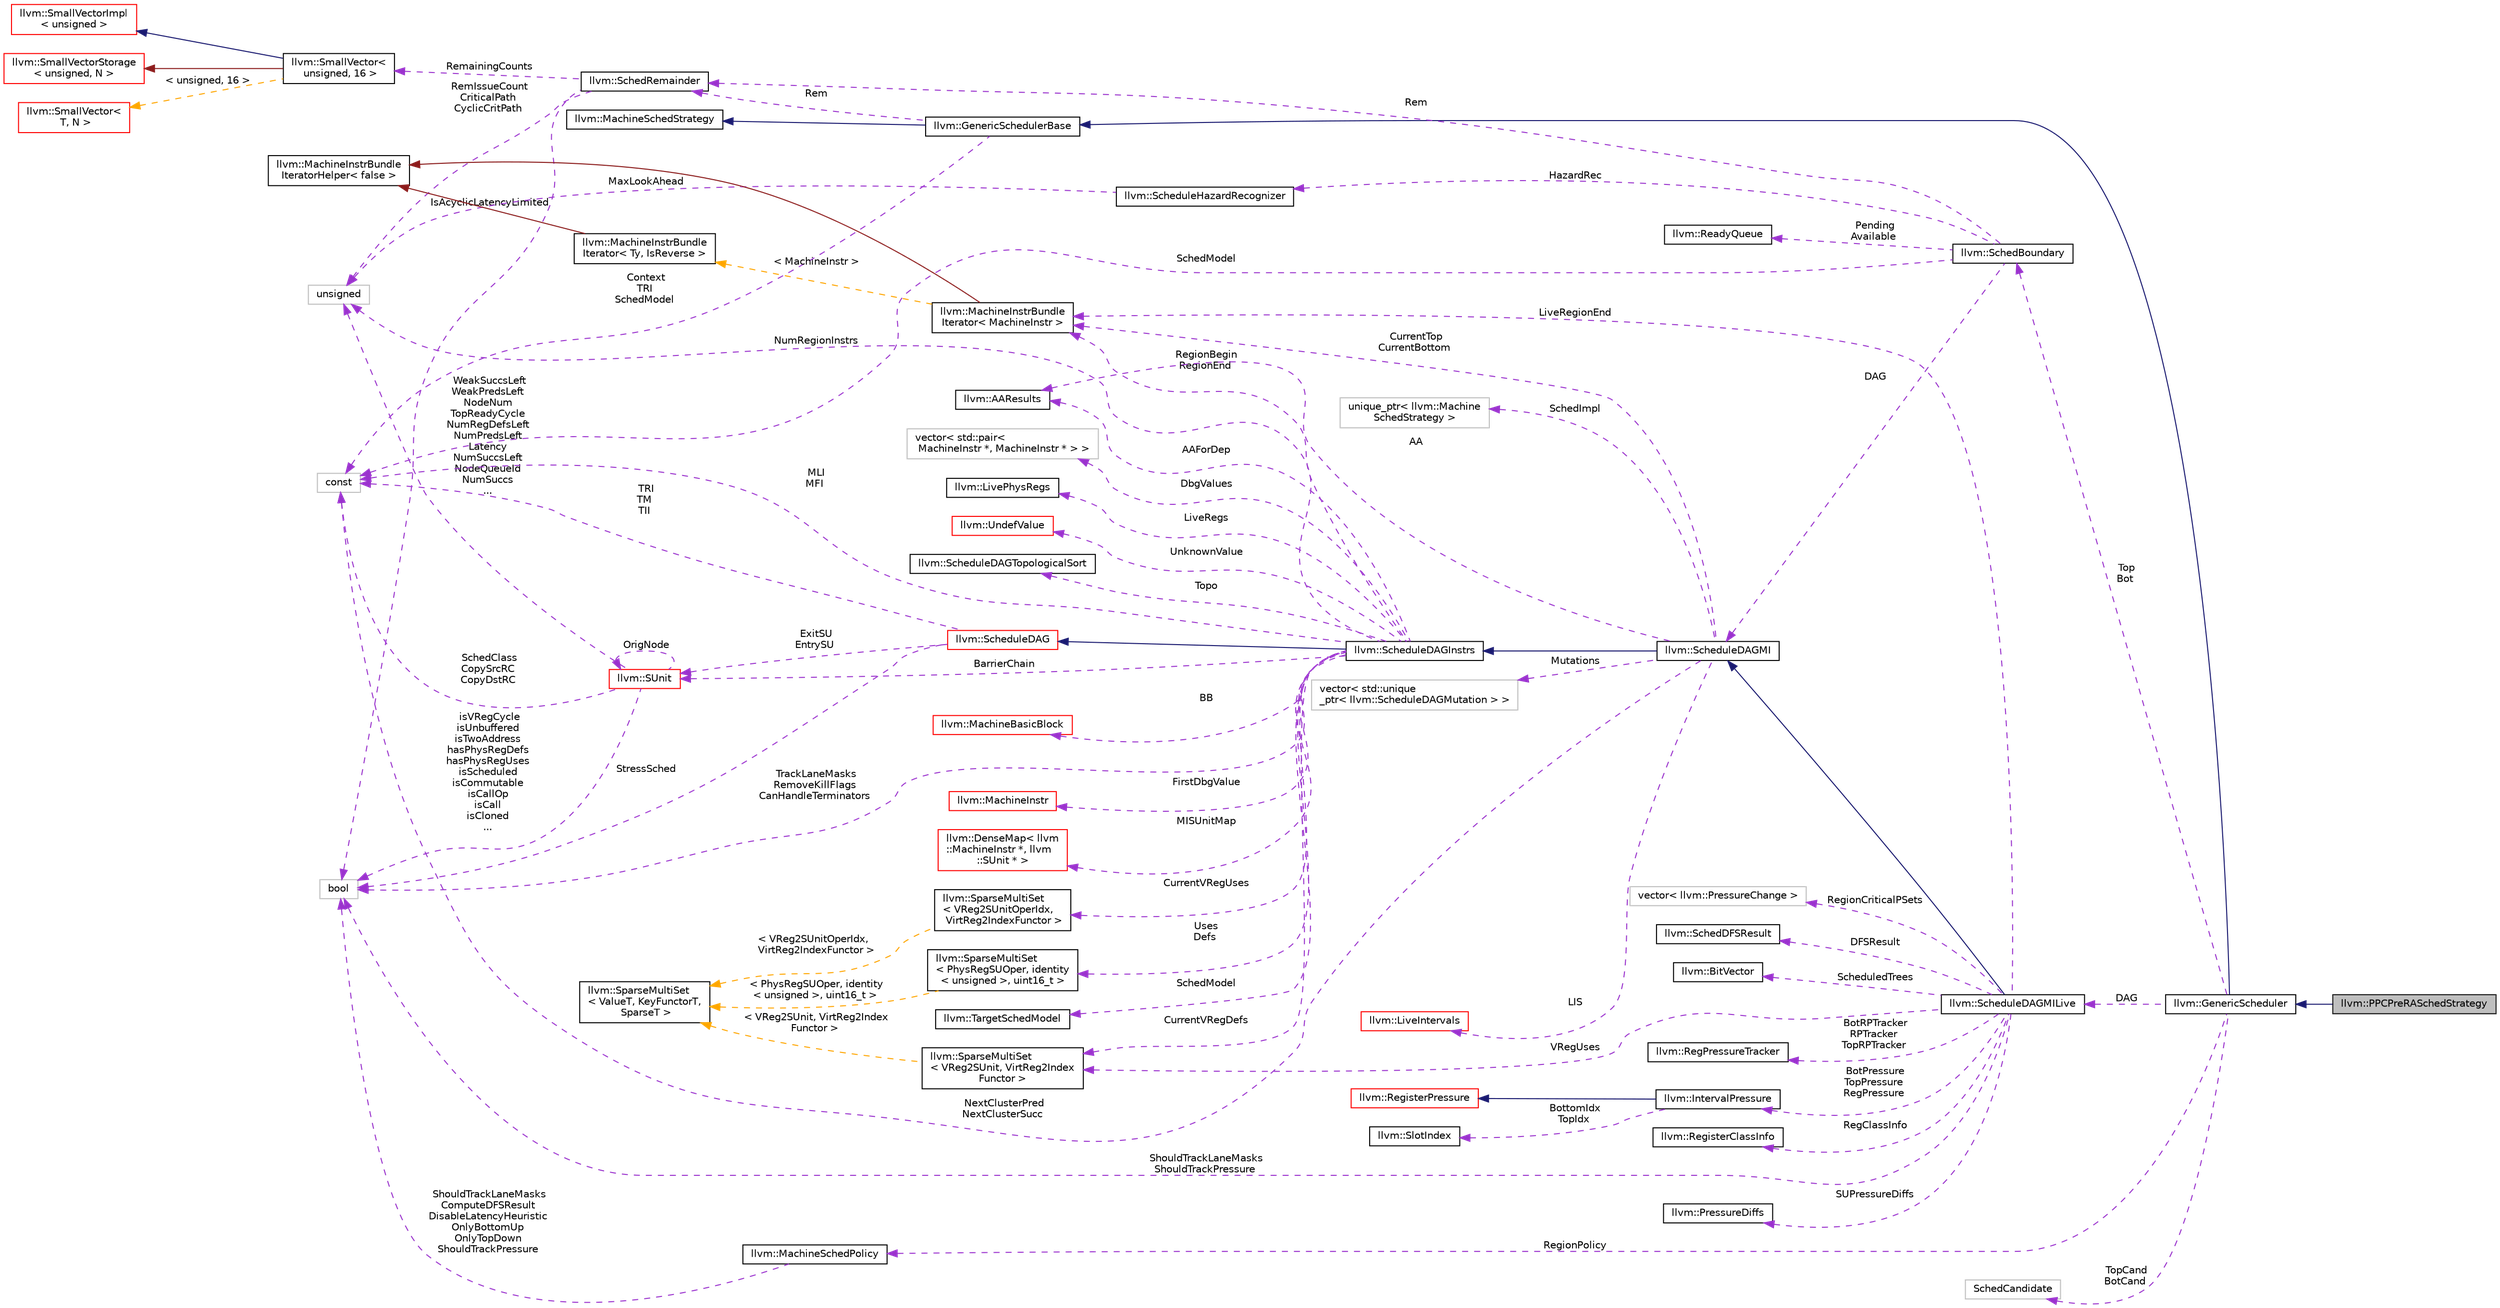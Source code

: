 digraph "llvm::PPCPreRASchedStrategy"
{
 // LATEX_PDF_SIZE
  bgcolor="transparent";
  edge [fontname="Helvetica",fontsize="10",labelfontname="Helvetica",labelfontsize="10"];
  node [fontname="Helvetica",fontsize="10",shape=record];
  rankdir="LR";
  Node1 [label="llvm::PPCPreRASchedStrategy",height=0.2,width=0.4,color="black", fillcolor="grey75", style="filled", fontcolor="black",tooltip="A MachineSchedStrategy implementation for PowerPC pre RA scheduling."];
  Node2 -> Node1 [dir="back",color="midnightblue",fontsize="10",style="solid",fontname="Helvetica"];
  Node2 [label="llvm::GenericScheduler",height=0.2,width=0.4,color="black",URL="$classllvm_1_1GenericScheduler.html",tooltip="GenericScheduler shrinks the unscheduled zone using heuristics to balance the schedule."];
  Node3 -> Node2 [dir="back",color="midnightblue",fontsize="10",style="solid",fontname="Helvetica"];
  Node3 [label="llvm::GenericSchedulerBase",height=0.2,width=0.4,color="black",URL="$classllvm_1_1GenericSchedulerBase.html",tooltip="Base class for GenericScheduler."];
  Node4 -> Node3 [dir="back",color="midnightblue",fontsize="10",style="solid",fontname="Helvetica"];
  Node4 [label="llvm::MachineSchedStrategy",height=0.2,width=0.4,color="black",URL="$classllvm_1_1MachineSchedStrategy.html",tooltip="MachineSchedStrategy - Interface to the scheduling algorithm used by ScheduleDAGMI."];
  Node5 -> Node3 [dir="back",color="darkorchid3",fontsize="10",style="dashed",label=" Rem" ,fontname="Helvetica"];
  Node5 [label="llvm::SchedRemainder",height=0.2,width=0.4,color="black",URL="$structllvm_1_1SchedRemainder.html",tooltip="Summarize the unscheduled region."];
  Node6 -> Node5 [dir="back",color="darkorchid3",fontsize="10",style="dashed",label=" RemainingCounts" ,fontname="Helvetica"];
  Node6 [label="llvm::SmallVector\<\l unsigned, 16 \>",height=0.2,width=0.4,color="black",URL="$classllvm_1_1SmallVector.html",tooltip=" "];
  Node7 -> Node6 [dir="back",color="midnightblue",fontsize="10",style="solid",fontname="Helvetica"];
  Node7 [label="llvm::SmallVectorImpl\l\< unsigned \>",height=0.2,width=0.4,color="red",URL="$classllvm_1_1SmallVectorImpl.html",tooltip=" "];
  Node9 -> Node6 [dir="back",color="firebrick4",fontsize="10",style="solid",fontname="Helvetica"];
  Node9 [label="llvm::SmallVectorStorage\l\< unsigned, N \>",height=0.2,width=0.4,color="red",URL="$structllvm_1_1SmallVectorStorage.html",tooltip=" "];
  Node12 -> Node6 [dir="back",color="orange",fontsize="10",style="dashed",label=" \< unsigned, 16 \>" ,fontname="Helvetica"];
  Node12 [label="llvm::SmallVector\<\l T, N \>",height=0.2,width=0.4,color="red",URL="$classllvm_1_1SmallVector.html",tooltip="This is a 'vector' (really, a variable-sized array), optimized for the case when the array is small."];
  Node14 -> Node5 [dir="back",color="darkorchid3",fontsize="10",style="dashed",label=" IsAcyclicLatencyLimited" ,fontname="Helvetica"];
  Node14 [label="bool",height=0.2,width=0.4,color="grey75",tooltip=" "];
  Node15 -> Node5 [dir="back",color="darkorchid3",fontsize="10",style="dashed",label=" RemIssueCount\nCriticalPath\nCyclicCritPath" ,fontname="Helvetica"];
  Node15 [label="unsigned",height=0.2,width=0.4,color="grey75",tooltip=" "];
  Node16 -> Node3 [dir="back",color="darkorchid3",fontsize="10",style="dashed",label=" Context\nTRI\nSchedModel" ,fontname="Helvetica"];
  Node16 [label="const",height=0.2,width=0.4,color="grey75",tooltip=" "];
  Node17 -> Node2 [dir="back",color="darkorchid3",fontsize="10",style="dashed",label=" RegionPolicy" ,fontname="Helvetica"];
  Node17 [label="llvm::MachineSchedPolicy",height=0.2,width=0.4,color="black",URL="$structllvm_1_1MachineSchedPolicy.html",tooltip="Define a generic scheduling policy for targets that don't provide their own MachineSchedStrategy."];
  Node14 -> Node17 [dir="back",color="darkorchid3",fontsize="10",style="dashed",label=" ShouldTrackLaneMasks\nComputeDFSResult\nDisableLatencyHeuristic\nOnlyBottomUp\nOnlyTopDown\nShouldTrackPressure" ,fontname="Helvetica"];
  Node18 -> Node2 [dir="back",color="darkorchid3",fontsize="10",style="dashed",label=" DAG" ,fontname="Helvetica"];
  Node18 [label="llvm::ScheduleDAGMILive",height=0.2,width=0.4,color="black",URL="$classllvm_1_1ScheduleDAGMILive.html",tooltip="ScheduleDAGMILive is an implementation of ScheduleDAGInstrs that schedules machine instructions while..."];
  Node19 -> Node18 [dir="back",color="midnightblue",fontsize="10",style="solid",fontname="Helvetica"];
  Node19 [label="llvm::ScheduleDAGMI",height=0.2,width=0.4,color="black",URL="$classllvm_1_1ScheduleDAGMI.html",tooltip="ScheduleDAGMI is an implementation of ScheduleDAGInstrs that simply schedules machine instructions ac..."];
  Node20 -> Node19 [dir="back",color="midnightblue",fontsize="10",style="solid",fontname="Helvetica"];
  Node20 [label="llvm::ScheduleDAGInstrs",height=0.2,width=0.4,color="black",URL="$classllvm_1_1ScheduleDAGInstrs.html",tooltip="A ScheduleDAG for scheduling lists of MachineInstr."];
  Node21 -> Node20 [dir="back",color="midnightblue",fontsize="10",style="solid",fontname="Helvetica"];
  Node21 [label="llvm::ScheduleDAG",height=0.2,width=0.4,color="red",URL="$classllvm_1_1ScheduleDAG.html",tooltip=" "];
  Node35 -> Node21 [dir="back",color="darkorchid3",fontsize="10",style="dashed",label=" ExitSU\nEntrySU" ,fontname="Helvetica"];
  Node35 [label="llvm::SUnit",height=0.2,width=0.4,color="red",URL="$classllvm_1_1SUnit.html",tooltip="Scheduling unit. This is a node in the scheduling DAG."];
  Node35 -> Node35 [dir="back",color="darkorchid3",fontsize="10",style="dashed",label=" OrigNode" ,fontname="Helvetica"];
  Node14 -> Node35 [dir="back",color="darkorchid3",fontsize="10",style="dashed",label=" isVRegCycle\nisUnbuffered\nisTwoAddress\nhasPhysRegDefs\nhasPhysRegUses\nisScheduled\nisCommutable\nisCallOp\nisCall\nisCloned\n..." ,fontname="Helvetica"];
  Node15 -> Node35 [dir="back",color="darkorchid3",fontsize="10",style="dashed",label=" WeakSuccsLeft\nWeakPredsLeft\nNodeNum\nTopReadyCycle\nNumRegDefsLeft\nNumPredsLeft\nLatency\nNumSuccsLeft\nNodeQueueId\nNumSuccs\n..." ,fontname="Helvetica"];
  Node16 -> Node35 [dir="back",color="darkorchid3",fontsize="10",style="dashed",label=" SchedClass\nCopySrcRC\nCopyDstRC" ,fontname="Helvetica"];
  Node14 -> Node21 [dir="back",color="darkorchid3",fontsize="10",style="dashed",label=" StressSched" ,fontname="Helvetica"];
  Node16 -> Node21 [dir="back",color="darkorchid3",fontsize="10",style="dashed",label=" TRI\nTM\nTII" ,fontname="Helvetica"];
  Node42 -> Node20 [dir="back",color="darkorchid3",fontsize="10",style="dashed",label=" MISUnitMap" ,fontname="Helvetica"];
  Node42 [label="llvm::DenseMap\< llvm\l::MachineInstr *, llvm\l::SUnit * \>",height=0.2,width=0.4,color="red",URL="$classllvm_1_1DenseMap.html",tooltip=" "];
  Node44 -> Node20 [dir="back",color="darkorchid3",fontsize="10",style="dashed",label=" RegionBegin\nRegionEnd" ,fontname="Helvetica"];
  Node44 [label="llvm::MachineInstrBundle\lIterator\< MachineInstr \>",height=0.2,width=0.4,color="black",URL="$classllvm_1_1MachineInstrBundleIterator.html",tooltip=" "];
  Node45 -> Node44 [dir="back",color="firebrick4",fontsize="10",style="solid",fontname="Helvetica"];
  Node45 [label="llvm::MachineInstrBundle\lIteratorHelper\< false \>",height=0.2,width=0.4,color="black",URL="$structllvm_1_1MachineInstrBundleIteratorHelper_3_01false_01_4.html",tooltip=" "];
  Node46 -> Node44 [dir="back",color="orange",fontsize="10",style="dashed",label=" \< MachineInstr \>" ,fontname="Helvetica"];
  Node46 [label="llvm::MachineInstrBundle\lIterator\< Ty, IsReverse \>",height=0.2,width=0.4,color="black",URL="$classllvm_1_1MachineInstrBundleIterator.html",tooltip="MachineBasicBlock iterator that automatically skips over MIs that are inside bundles (i...."];
  Node45 -> Node46 [dir="back",color="firebrick4",fontsize="10",style="solid",fontname="Helvetica"];
  Node47 -> Node20 [dir="back",color="darkorchid3",fontsize="10",style="dashed",label=" DbgValues" ,fontname="Helvetica"];
  Node47 [label="vector\< std::pair\<\l MachineInstr *, MachineInstr * \> \>",height=0.2,width=0.4,color="grey75",tooltip=" "];
  Node35 -> Node20 [dir="back",color="darkorchid3",fontsize="10",style="dashed",label=" BarrierChain" ,fontname="Helvetica"];
  Node48 -> Node20 [dir="back",color="darkorchid3",fontsize="10",style="dashed",label=" LiveRegs" ,fontname="Helvetica"];
  Node48 [label="llvm::LivePhysRegs",height=0.2,width=0.4,color="black",URL="$classllvm_1_1LivePhysRegs.html",tooltip="A set of physical registers with utility functions to track liveness when walking backward/forward th..."];
  Node49 -> Node20 [dir="back",color="darkorchid3",fontsize="10",style="dashed",label=" UnknownValue" ,fontname="Helvetica"];
  Node49 [label="llvm::UndefValue",height=0.2,width=0.4,color="red",URL="$classllvm_1_1UndefValue.html",tooltip="'undef' values are things that do not have specified contents."];
  Node55 -> Node20 [dir="back",color="darkorchid3",fontsize="10",style="dashed",label=" AAForDep" ,fontname="Helvetica"];
  Node55 [label="llvm::AAResults",height=0.2,width=0.4,color="black",URL="$classllvm_1_1AAResults.html",tooltip=" "];
  Node14 -> Node20 [dir="back",color="darkorchid3",fontsize="10",style="dashed",label=" TrackLaneMasks\nRemoveKillFlags\nCanHandleTerminators" ,fontname="Helvetica"];
  Node56 -> Node20 [dir="back",color="darkorchid3",fontsize="10",style="dashed",label=" Topo" ,fontname="Helvetica"];
  Node56 [label="llvm::ScheduleDAGTopologicalSort",height=0.2,width=0.4,color="black",URL="$classllvm_1_1ScheduleDAGTopologicalSort.html",tooltip="This class can compute a topological ordering for SUnits and provides methods for dynamically updatin..."];
  Node57 -> Node20 [dir="back",color="darkorchid3",fontsize="10",style="dashed",label=" Uses\nDefs" ,fontname="Helvetica"];
  Node57 [label="llvm::SparseMultiSet\l\< PhysRegSUOper, identity\l\< unsigned \>, uint16_t \>",height=0.2,width=0.4,color="black",URL="$classllvm_1_1SparseMultiSet.html",tooltip=" "];
  Node58 -> Node57 [dir="back",color="orange",fontsize="10",style="dashed",label=" \< PhysRegSUOper, identity\l\< unsigned \>, uint16_t \>" ,fontname="Helvetica"];
  Node58 [label="llvm::SparseMultiSet\l\< ValueT, KeyFunctorT,\l SparseT \>",height=0.2,width=0.4,color="black",URL="$classllvm_1_1SparseMultiSet.html",tooltip="Fast multiset implementation for objects that can be identified by small unsigned keys."];
  Node59 -> Node20 [dir="back",color="darkorchid3",fontsize="10",style="dashed",label=" BB" ,fontname="Helvetica"];
  Node59 [label="llvm::MachineBasicBlock",height=0.2,width=0.4,color="red",URL="$classllvm_1_1MachineBasicBlock.html",tooltip=" "];
  Node73 -> Node20 [dir="back",color="darkorchid3",fontsize="10",style="dashed",label=" FirstDbgValue" ,fontname="Helvetica"];
  Node73 [label="llvm::MachineInstr",height=0.2,width=0.4,color="red",URL="$classllvm_1_1MachineInstr.html",tooltip="Representation of each machine instruction."];
  Node78 -> Node20 [dir="back",color="darkorchid3",fontsize="10",style="dashed",label=" CurrentVRegDefs" ,fontname="Helvetica"];
  Node78 [label="llvm::SparseMultiSet\l\< VReg2SUnit, VirtReg2Index\lFunctor \>",height=0.2,width=0.4,color="black",URL="$classllvm_1_1SparseMultiSet.html",tooltip=" "];
  Node58 -> Node78 [dir="back",color="orange",fontsize="10",style="dashed",label=" \< VReg2SUnit, VirtReg2Index\lFunctor \>" ,fontname="Helvetica"];
  Node15 -> Node20 [dir="back",color="darkorchid3",fontsize="10",style="dashed",label=" NumRegionInstrs" ,fontname="Helvetica"];
  Node79 -> Node20 [dir="back",color="darkorchid3",fontsize="10",style="dashed",label=" SchedModel" ,fontname="Helvetica"];
  Node79 [label="llvm::TargetSchedModel",height=0.2,width=0.4,color="black",URL="$classllvm_1_1TargetSchedModel.html",tooltip="Provide an instruction scheduling machine model to CodeGen passes."];
  Node16 -> Node20 [dir="back",color="darkorchid3",fontsize="10",style="dashed",label=" MLI\nMFI" ,fontname="Helvetica"];
  Node80 -> Node20 [dir="back",color="darkorchid3",fontsize="10",style="dashed",label=" CurrentVRegUses" ,fontname="Helvetica"];
  Node80 [label="llvm::SparseMultiSet\l\< VReg2SUnitOperIdx,\l VirtReg2IndexFunctor \>",height=0.2,width=0.4,color="black",URL="$classllvm_1_1SparseMultiSet.html",tooltip=" "];
  Node58 -> Node80 [dir="back",color="orange",fontsize="10",style="dashed",label=" \< VReg2SUnitOperIdx,\l VirtReg2IndexFunctor \>" ,fontname="Helvetica"];
  Node44 -> Node19 [dir="back",color="darkorchid3",fontsize="10",style="dashed",label=" CurrentTop\nCurrentBottom" ,fontname="Helvetica"];
  Node55 -> Node19 [dir="back",color="darkorchid3",fontsize="10",style="dashed",label=" AA" ,fontname="Helvetica"];
  Node81 -> Node19 [dir="back",color="darkorchid3",fontsize="10",style="dashed",label=" Mutations" ,fontname="Helvetica"];
  Node81 [label="vector\< std::unique\l_ptr\< llvm::ScheduleDAGMutation \> \>",height=0.2,width=0.4,color="grey75",tooltip=" "];
  Node82 -> Node19 [dir="back",color="darkorchid3",fontsize="10",style="dashed",label=" LIS" ,fontname="Helvetica"];
  Node82 [label="llvm::LiveIntervals",height=0.2,width=0.4,color="red",URL="$classllvm_1_1LiveIntervals.html",tooltip=" "];
  Node16 -> Node19 [dir="back",color="darkorchid3",fontsize="10",style="dashed",label=" NextClusterPred\nNextClusterSucc" ,fontname="Helvetica"];
  Node86 -> Node19 [dir="back",color="darkorchid3",fontsize="10",style="dashed",label=" SchedImpl" ,fontname="Helvetica"];
  Node86 [label="unique_ptr\< llvm::Machine\lSchedStrategy \>",height=0.2,width=0.4,color="grey75",tooltip=" "];
  Node87 -> Node18 [dir="back",color="darkorchid3",fontsize="10",style="dashed",label=" BotPressure\nTopPressure\nRegPressure" ,fontname="Helvetica"];
  Node87 [label="llvm::IntervalPressure",height=0.2,width=0.4,color="black",URL="$structllvm_1_1IntervalPressure.html",tooltip="RegisterPressure computed within a region of instructions delimited by TopIdx and BottomIdx."];
  Node88 -> Node87 [dir="back",color="midnightblue",fontsize="10",style="solid",fontname="Helvetica"];
  Node88 [label="llvm::RegisterPressure",height=0.2,width=0.4,color="red",URL="$structllvm_1_1RegisterPressure.html",tooltip="Base class for register pressure results."];
  Node93 -> Node87 [dir="back",color="darkorchid3",fontsize="10",style="dashed",label=" BottomIdx\nTopIdx" ,fontname="Helvetica"];
  Node93 [label="llvm::SlotIndex",height=0.2,width=0.4,color="black",URL="$classllvm_1_1SlotIndex.html",tooltip="SlotIndex - An opaque wrapper around machine indexes."];
  Node94 -> Node18 [dir="back",color="darkorchid3",fontsize="10",style="dashed",label=" BotRPTracker\nRPTracker\nTopRPTracker" ,fontname="Helvetica"];
  Node94 [label="llvm::RegPressureTracker",height=0.2,width=0.4,color="black",URL="$classllvm_1_1RegPressureTracker.html",tooltip="Track the current register pressure at some position in the instruction stream, and remember the high..."];
  Node44 -> Node18 [dir="back",color="darkorchid3",fontsize="10",style="dashed",label=" LiveRegionEnd" ,fontname="Helvetica"];
  Node95 -> Node18 [dir="back",color="darkorchid3",fontsize="10",style="dashed",label=" RegClassInfo" ,fontname="Helvetica"];
  Node95 [label="llvm::RegisterClassInfo",height=0.2,width=0.4,color="black",URL="$classllvm_1_1RegisterClassInfo.html",tooltip=" "];
  Node96 -> Node18 [dir="back",color="darkorchid3",fontsize="10",style="dashed",label=" SUPressureDiffs" ,fontname="Helvetica"];
  Node96 [label="llvm::PressureDiffs",height=0.2,width=0.4,color="black",URL="$classllvm_1_1PressureDiffs.html",tooltip="Array of PressureDiffs."];
  Node14 -> Node18 [dir="back",color="darkorchid3",fontsize="10",style="dashed",label=" ShouldTrackLaneMasks\nShouldTrackPressure" ,fontname="Helvetica"];
  Node97 -> Node18 [dir="back",color="darkorchid3",fontsize="10",style="dashed",label=" RegionCriticalPSets" ,fontname="Helvetica"];
  Node97 [label="vector\< llvm::PressureChange \>",height=0.2,width=0.4,color="grey75",tooltip=" "];
  Node78 -> Node18 [dir="back",color="darkorchid3",fontsize="10",style="dashed",label=" VRegUses" ,fontname="Helvetica"];
  Node98 -> Node18 [dir="back",color="darkorchid3",fontsize="10",style="dashed",label=" DFSResult" ,fontname="Helvetica"];
  Node98 [label="llvm::SchedDFSResult",height=0.2,width=0.4,color="black",URL="$classllvm_1_1SchedDFSResult.html",tooltip="Compute the values of each DAG node for various metrics during DFS."];
  Node99 -> Node18 [dir="back",color="darkorchid3",fontsize="10",style="dashed",label=" ScheduledTrees" ,fontname="Helvetica"];
  Node99 [label="llvm::BitVector",height=0.2,width=0.4,color="black",URL="$classllvm_1_1BitVector.html",tooltip=" "];
  Node100 -> Node2 [dir="back",color="darkorchid3",fontsize="10",style="dashed",label=" Top\nBot" ,fontname="Helvetica"];
  Node100 [label="llvm::SchedBoundary",height=0.2,width=0.4,color="black",URL="$classllvm_1_1SchedBoundary.html",tooltip="Each Scheduling boundary is associated with ready queues."];
  Node19 -> Node100 [dir="back",color="darkorchid3",fontsize="10",style="dashed",label=" DAG" ,fontname="Helvetica"];
  Node5 -> Node100 [dir="back",color="darkorchid3",fontsize="10",style="dashed",label=" Rem" ,fontname="Helvetica"];
  Node101 -> Node100 [dir="back",color="darkorchid3",fontsize="10",style="dashed",label=" HazardRec" ,fontname="Helvetica"];
  Node101 [label="llvm::ScheduleHazardRecognizer",height=0.2,width=0.4,color="black",URL="$classllvm_1_1ScheduleHazardRecognizer.html",tooltip="HazardRecognizer - This determines whether or not an instruction can be issued this cycle,..."];
  Node15 -> Node101 [dir="back",color="darkorchid3",fontsize="10",style="dashed",label=" MaxLookAhead" ,fontname="Helvetica"];
  Node16 -> Node100 [dir="back",color="darkorchid3",fontsize="10",style="dashed",label=" SchedModel" ,fontname="Helvetica"];
  Node102 -> Node100 [dir="back",color="darkorchid3",fontsize="10",style="dashed",label=" Pending\nAvailable" ,fontname="Helvetica"];
  Node102 [label="llvm::ReadyQueue",height=0.2,width=0.4,color="black",URL="$classllvm_1_1ReadyQueue.html",tooltip="Helpers for implementing custom MachineSchedStrategy classes."];
  Node103 -> Node2 [dir="back",color="darkorchid3",fontsize="10",style="dashed",label=" TopCand\nBotCand" ,fontname="Helvetica"];
  Node103 [label="SchedCandidate",height=0.2,width=0.4,color="grey75",tooltip=" "];
}
